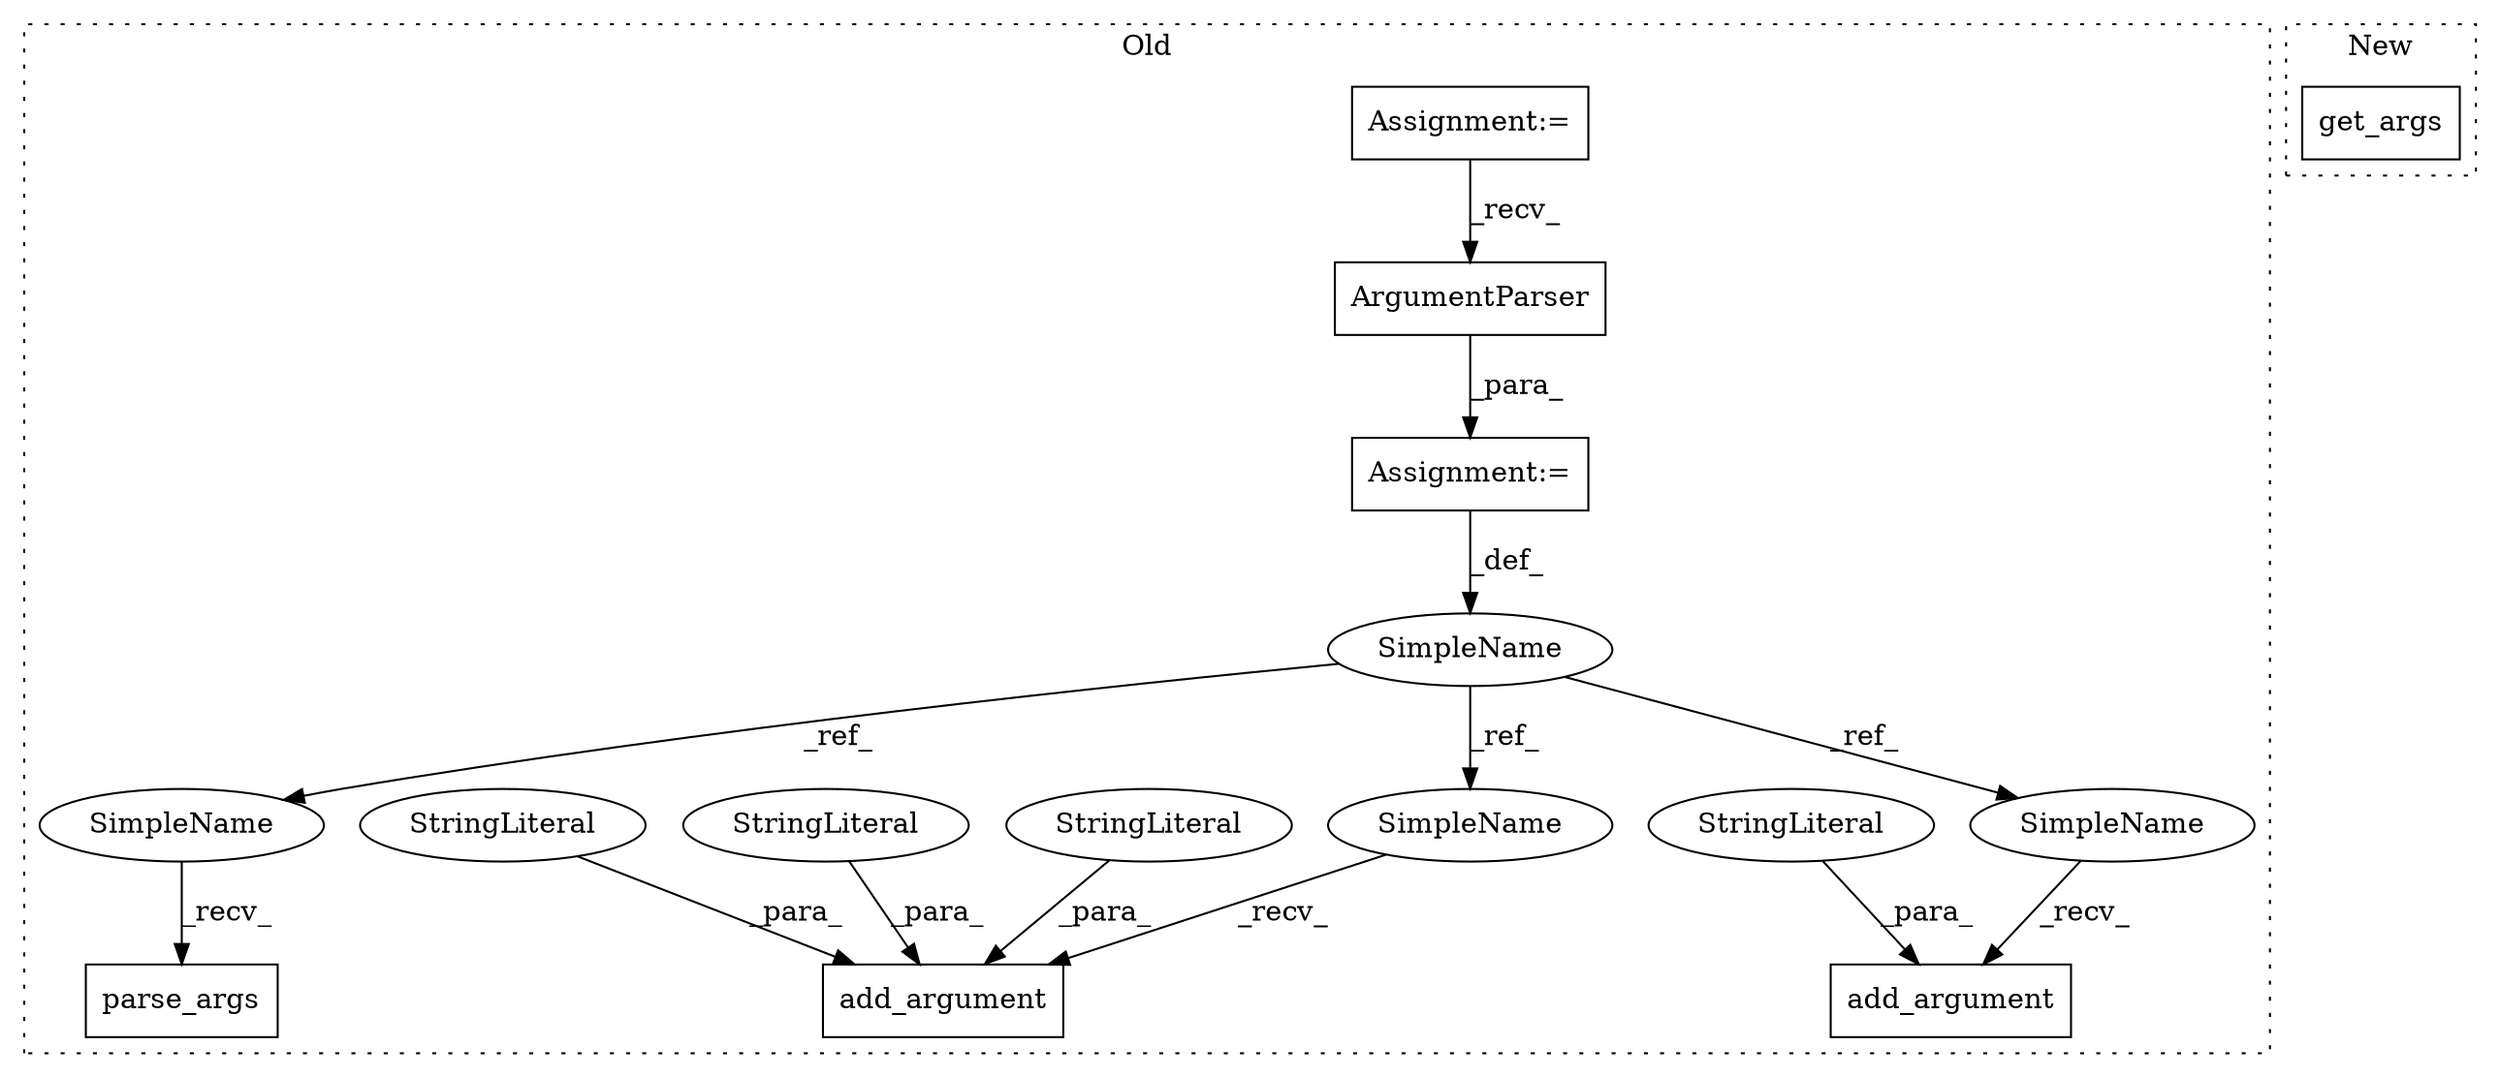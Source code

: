 digraph G {
subgraph cluster0 {
1 [label="add_argument" a="32" s="1417,1473" l="13,1" shape="box"];
3 [label="SimpleName" a="42" s="902" l="6" shape="ellipse"];
4 [label="parse_args" a="32" s="1492" l="12" shape="box"];
5 [label="add_argument" a="32" s="1043,1130" l="13,1" shape="box"];
6 [label="StringLiteral" a="45" s="1446" l="27" shape="ellipse"];
7 [label="StringLiteral" a="45" s="1095" l="35" shape="ellipse"];
8 [label="StringLiteral" a="45" s="1056" l="14" shape="ellipse"];
9 [label="Assignment:=" a="7" s="888" l="8" shape="box"];
10 [label="Assignment:=" a="7" s="908" l="1" shape="box"];
11 [label="StringLiteral" a="45" s="1078" l="16" shape="ellipse"];
12 [label="ArgumentParser" a="32" s="918,956" l="15,1" shape="box"];
13 [label="SimpleName" a="42" s="1485" l="6" shape="ellipse"];
14 [label="SimpleName" a="42" s="1410" l="6" shape="ellipse"];
15 [label="SimpleName" a="42" s="1036" l="6" shape="ellipse"];
label = "Old";
style="dotted";
}
subgraph cluster1 {
2 [label="get_args" a="32" s="1591" l="10" shape="box"];
label = "New";
style="dotted";
}
3 -> 13 [label="_ref_"];
3 -> 14 [label="_ref_"];
3 -> 15 [label="_ref_"];
6 -> 1 [label="_para_"];
7 -> 5 [label="_para_"];
8 -> 5 [label="_para_"];
9 -> 12 [label="_recv_"];
10 -> 3 [label="_def_"];
11 -> 5 [label="_para_"];
12 -> 10 [label="_para_"];
13 -> 4 [label="_recv_"];
14 -> 1 [label="_recv_"];
15 -> 5 [label="_recv_"];
}